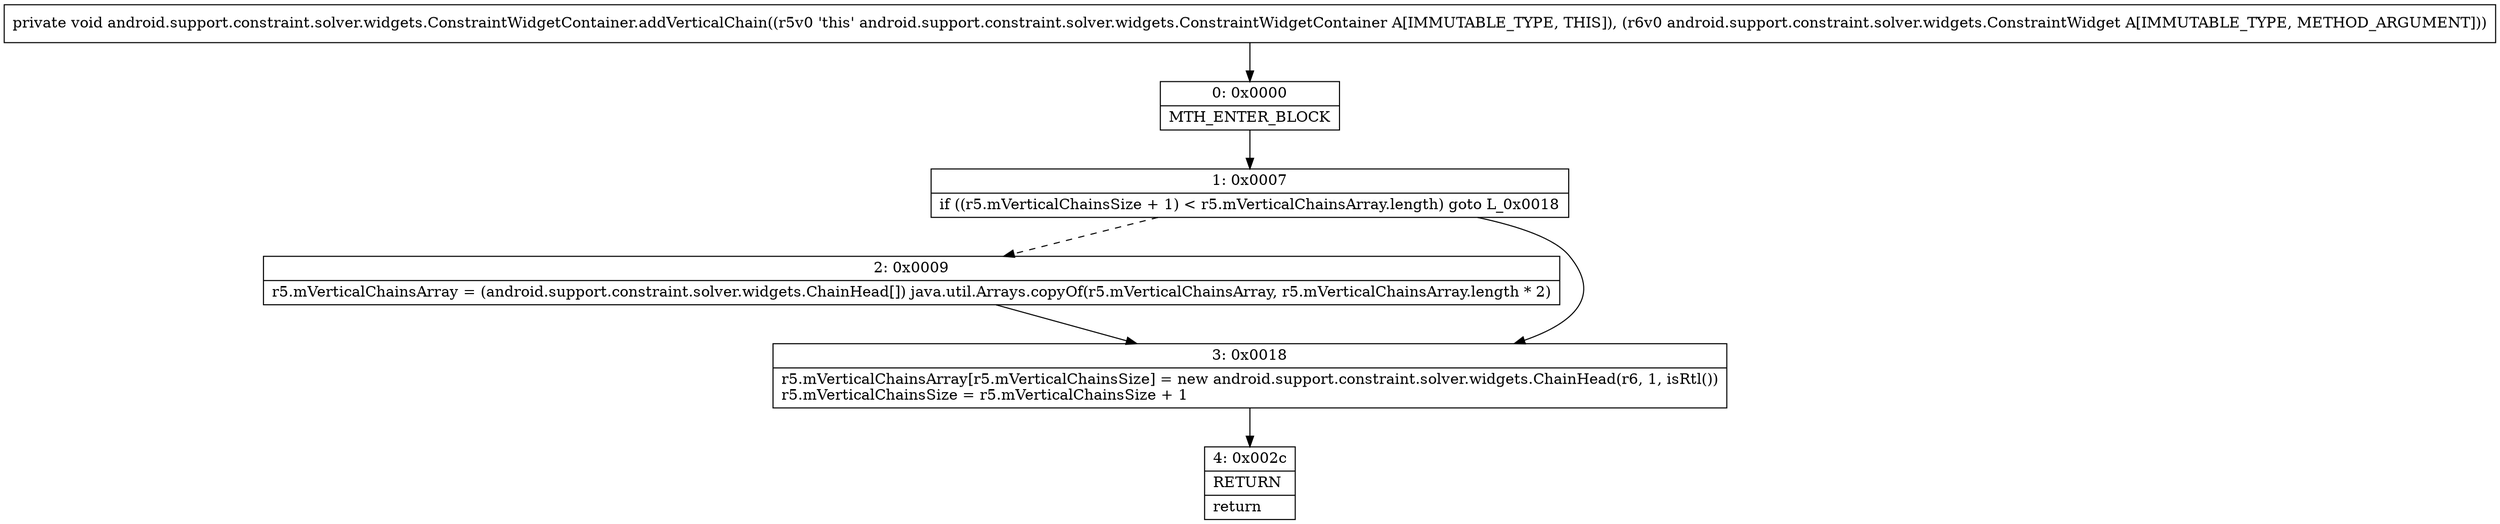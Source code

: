 digraph "CFG forandroid.support.constraint.solver.widgets.ConstraintWidgetContainer.addVerticalChain(Landroid\/support\/constraint\/solver\/widgets\/ConstraintWidget;)V" {
Node_0 [shape=record,label="{0\:\ 0x0000|MTH_ENTER_BLOCK\l}"];
Node_1 [shape=record,label="{1\:\ 0x0007|if ((r5.mVerticalChainsSize + 1) \< r5.mVerticalChainsArray.length) goto L_0x0018\l}"];
Node_2 [shape=record,label="{2\:\ 0x0009|r5.mVerticalChainsArray = (android.support.constraint.solver.widgets.ChainHead[]) java.util.Arrays.copyOf(r5.mVerticalChainsArray, r5.mVerticalChainsArray.length * 2)\l}"];
Node_3 [shape=record,label="{3\:\ 0x0018|r5.mVerticalChainsArray[r5.mVerticalChainsSize] = new android.support.constraint.solver.widgets.ChainHead(r6, 1, isRtl())\lr5.mVerticalChainsSize = r5.mVerticalChainsSize + 1\l}"];
Node_4 [shape=record,label="{4\:\ 0x002c|RETURN\l|return\l}"];
MethodNode[shape=record,label="{private void android.support.constraint.solver.widgets.ConstraintWidgetContainer.addVerticalChain((r5v0 'this' android.support.constraint.solver.widgets.ConstraintWidgetContainer A[IMMUTABLE_TYPE, THIS]), (r6v0 android.support.constraint.solver.widgets.ConstraintWidget A[IMMUTABLE_TYPE, METHOD_ARGUMENT])) }"];
MethodNode -> Node_0;
Node_0 -> Node_1;
Node_1 -> Node_2[style=dashed];
Node_1 -> Node_3;
Node_2 -> Node_3;
Node_3 -> Node_4;
}

